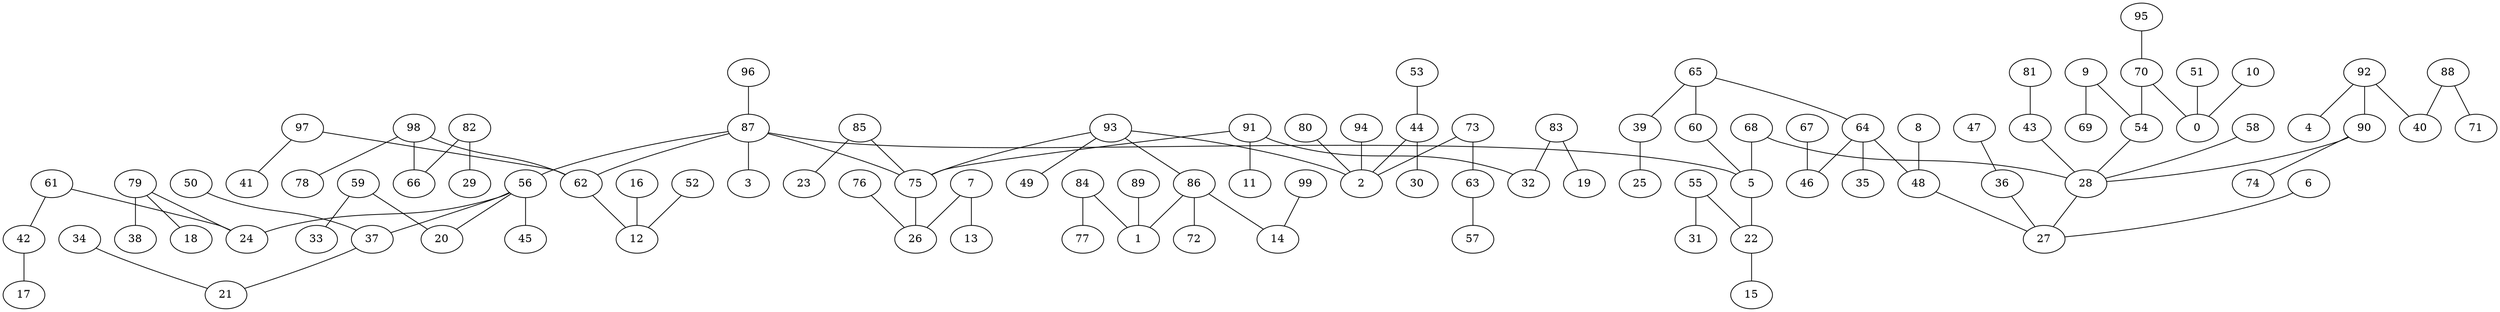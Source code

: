digraph GG_graph {

subgraph G_graph {
edge [color = black]
"34" -> "21" [dir = none]
"89" -> "1" [dir = none]
"53" -> "44" [dir = none]
"80" -> "2" [dir = none]
"99" -> "14" [dir = none]
"39" -> "25" [dir = none]
"82" -> "29" [dir = none]
"82" -> "66" [dir = none]
"42" -> "17" [dir = none]
"36" -> "27" [dir = none]
"63" -> "57" [dir = none]
"94" -> "2" [dir = none]
"97" -> "41" [dir = none]
"97" -> "62" [dir = none]
"48" -> "27" [dir = none]
"61" -> "42" [dir = none]
"61" -> "24" [dir = none]
"9" -> "69" [dir = none]
"9" -> "54" [dir = none]
"93" -> "2" [dir = none]
"93" -> "49" [dir = none]
"93" -> "86" [dir = none]
"93" -> "75" [dir = none]
"76" -> "26" [dir = none]
"54" -> "28" [dir = none]
"16" -> "12" [dir = none]
"73" -> "63" [dir = none]
"73" -> "2" [dir = none]
"75" -> "26" [dir = none]
"28" -> "27" [dir = none]
"10" -> "0" [dir = none]
"44" -> "30" [dir = none]
"44" -> "2" [dir = none]
"91" -> "32" [dir = none]
"91" -> "11" [dir = none]
"91" -> "75" [dir = none]
"37" -> "21" [dir = none]
"65" -> "60" [dir = none]
"65" -> "39" [dir = none]
"65" -> "64" [dir = none]
"7" -> "13" [dir = none]
"7" -> "26" [dir = none]
"92" -> "4" [dir = none]
"92" -> "40" [dir = none]
"92" -> "90" [dir = none]
"67" -> "46" [dir = none]
"50" -> "37" [dir = none]
"59" -> "33" [dir = none]
"59" -> "20" [dir = none]
"87" -> "62" [dir = none]
"87" -> "56" [dir = none]
"87" -> "3" [dir = none]
"87" -> "5" [dir = none]
"87" -> "75" [dir = none]
"79" -> "18" [dir = none]
"79" -> "38" [dir = none]
"79" -> "24" [dir = none]
"56" -> "45" [dir = none]
"56" -> "20" [dir = none]
"56" -> "37" [dir = none]
"56" -> "24" [dir = none]
"5" -> "22" [dir = none]
"68" -> "28" [dir = none]
"68" -> "5" [dir = none]
"6" -> "27" [dir = none]
"55" -> "31" [dir = none]
"55" -> "22" [dir = none]
"62" -> "12" [dir = none]
"47" -> "36" [dir = none]
"43" -> "28" [dir = none]
"96" -> "87" [dir = none]
"58" -> "28" [dir = none]
"84" -> "77" [dir = none]
"84" -> "1" [dir = none]
"86" -> "72" [dir = none]
"86" -> "1" [dir = none]
"86" -> "14" [dir = none]
"90" -> "74" [dir = none]
"90" -> "28" [dir = none]
"95" -> "70" [dir = none]
"81" -> "43" [dir = none]
"8" -> "48" [dir = none]
"83" -> "19" [dir = none]
"83" -> "32" [dir = none]
"22" -> "15" [dir = none]
"85" -> "23" [dir = none]
"85" -> "75" [dir = none]
"64" -> "35" [dir = none]
"64" -> "46" [dir = none]
"64" -> "48" [dir = none]
"88" -> "71" [dir = none]
"88" -> "40" [dir = none]
"70" -> "0" [dir = none]
"70" -> "54" [dir = none]
"98" -> "78" [dir = none]
"98" -> "66" [dir = none]
"98" -> "62" [dir = none]
"51" -> "0" [dir = none]
"52" -> "12" [dir = none]
"60" -> "5" [dir = none]
}

}
